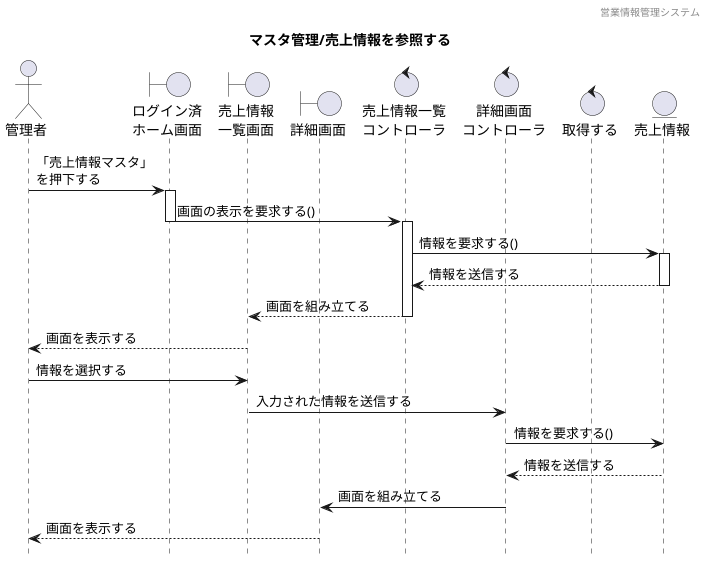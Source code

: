 @startuml sequence

hide footbox
header 営業情報管理システム
title マスタ管理/売上情報を参照する

' actor "" as a
actor "管理者" as a1

' boundary "" as b
boundary "ログイン済\nホーム画面" as b1
boundary "売上情報\n一覧画面" as b2
boundary "詳細画面" as b3

' control "" as c
control "売上情報一覧\nコントローラ" as c1
control "詳細画面\nコントローラ" as c2
control "取得する" as c3

' entity "" as e
entity "売上情報" as e1

a1 -> b1 :「売上情報マスタ」\nを押下する
activate b1 
b1 -> c1 : 画面の表示を要求する()
deactivate b1
activate c1
c1 -> e1: 情報を要求する()
activate e1
e1 --> c1: 情報を送信する
deactivate e1
c1 --> b2: 画面を組み立てる
deactivate c1
b2 --> a1 : 画面を表示する
a1 -> b2 : 情報を選択する
b2 -> c2 : 入力された情報を送信する
c2 -> e1 : 情報を要求する()
e1 --> c2 : 情報を送信する
c2 -> b3 : 画面を組み立てる
b3 --> a1 : 画面を表示する


@enduml